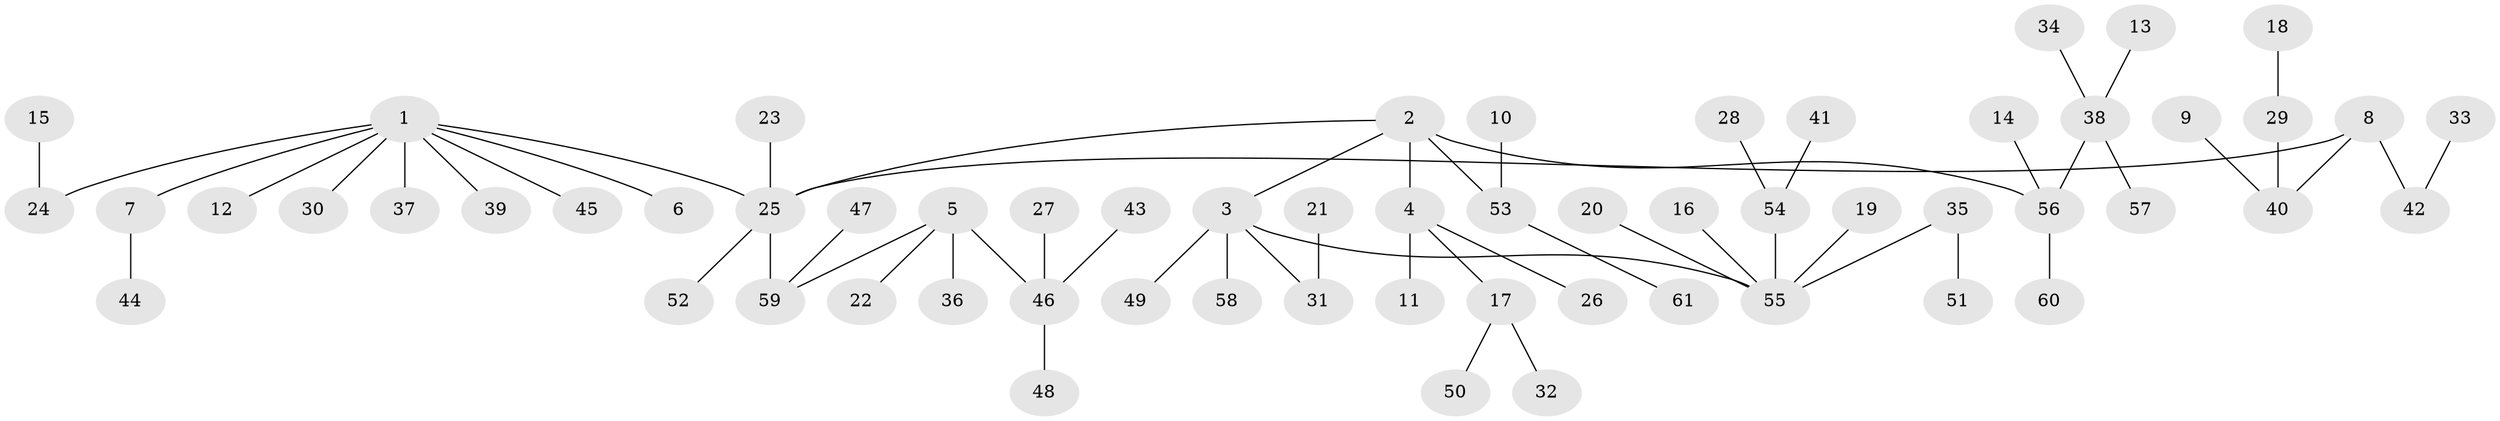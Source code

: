 // original degree distribution, {6: 0.024390243902439025, 7: 0.008130081300813009, 1: 0.5365853658536586, 3: 0.10569105691056911, 4: 0.06504065040650407, 2: 0.21951219512195122, 5: 0.032520325203252036, 8: 0.008130081300813009}
// Generated by graph-tools (version 1.1) at 2025/26/03/09/25 03:26:31]
// undirected, 61 vertices, 60 edges
graph export_dot {
graph [start="1"]
  node [color=gray90,style=filled];
  1;
  2;
  3;
  4;
  5;
  6;
  7;
  8;
  9;
  10;
  11;
  12;
  13;
  14;
  15;
  16;
  17;
  18;
  19;
  20;
  21;
  22;
  23;
  24;
  25;
  26;
  27;
  28;
  29;
  30;
  31;
  32;
  33;
  34;
  35;
  36;
  37;
  38;
  39;
  40;
  41;
  42;
  43;
  44;
  45;
  46;
  47;
  48;
  49;
  50;
  51;
  52;
  53;
  54;
  55;
  56;
  57;
  58;
  59;
  60;
  61;
  1 -- 6 [weight=1.0];
  1 -- 7 [weight=1.0];
  1 -- 12 [weight=1.0];
  1 -- 24 [weight=1.0];
  1 -- 25 [weight=1.0];
  1 -- 30 [weight=1.0];
  1 -- 37 [weight=1.0];
  1 -- 39 [weight=1.0];
  1 -- 45 [weight=1.0];
  2 -- 3 [weight=1.0];
  2 -- 4 [weight=1.0];
  2 -- 25 [weight=1.0];
  2 -- 53 [weight=1.0];
  2 -- 56 [weight=1.0];
  3 -- 31 [weight=1.0];
  3 -- 49 [weight=1.0];
  3 -- 55 [weight=1.0];
  3 -- 58 [weight=1.0];
  4 -- 11 [weight=1.0];
  4 -- 17 [weight=1.0];
  4 -- 26 [weight=1.0];
  5 -- 22 [weight=1.0];
  5 -- 36 [weight=1.0];
  5 -- 46 [weight=1.0];
  5 -- 59 [weight=1.0];
  7 -- 44 [weight=1.0];
  8 -- 25 [weight=1.0];
  8 -- 40 [weight=1.0];
  8 -- 42 [weight=1.0];
  9 -- 40 [weight=1.0];
  10 -- 53 [weight=1.0];
  13 -- 38 [weight=1.0];
  14 -- 56 [weight=1.0];
  15 -- 24 [weight=1.0];
  16 -- 55 [weight=1.0];
  17 -- 32 [weight=1.0];
  17 -- 50 [weight=1.0];
  18 -- 29 [weight=1.0];
  19 -- 55 [weight=1.0];
  20 -- 55 [weight=1.0];
  21 -- 31 [weight=1.0];
  23 -- 25 [weight=1.0];
  25 -- 52 [weight=1.0];
  25 -- 59 [weight=1.0];
  27 -- 46 [weight=1.0];
  28 -- 54 [weight=1.0];
  29 -- 40 [weight=1.0];
  33 -- 42 [weight=1.0];
  34 -- 38 [weight=1.0];
  35 -- 51 [weight=1.0];
  35 -- 55 [weight=1.0];
  38 -- 56 [weight=1.0];
  38 -- 57 [weight=1.0];
  41 -- 54 [weight=1.0];
  43 -- 46 [weight=1.0];
  46 -- 48 [weight=1.0];
  47 -- 59 [weight=1.0];
  53 -- 61 [weight=1.0];
  54 -- 55 [weight=1.0];
  56 -- 60 [weight=1.0];
}
